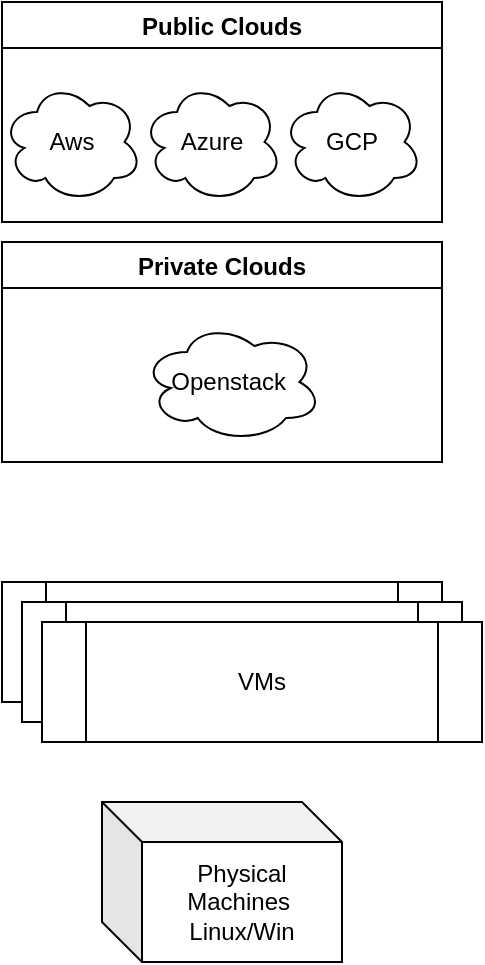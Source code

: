 <mxfile version="20.4.0" type="github" pages="4">
  <diagram id="ZpoW-5_zmQfj2YUIRrpp" name="Page-1">
    <mxGraphModel dx="992" dy="579" grid="1" gridSize="10" guides="1" tooltips="1" connect="1" arrows="1" fold="1" page="1" pageScale="1" pageWidth="850" pageHeight="1100" math="0" shadow="0">
      <root>
        <mxCell id="0" />
        <mxCell id="1" parent="0" />
        <mxCell id="bD6WIRs1FbXDWNFnN4uZ-1" value="Public Clouds" style="swimlane;" parent="1" vertex="1">
          <mxGeometry x="580" y="200" width="220" height="110" as="geometry" />
        </mxCell>
        <mxCell id="bD6WIRs1FbXDWNFnN4uZ-3" value="Azure" style="ellipse;shape=cloud;whiteSpace=wrap;html=1;" parent="bD6WIRs1FbXDWNFnN4uZ-1" vertex="1">
          <mxGeometry x="70" y="40" width="70" height="60" as="geometry" />
        </mxCell>
        <mxCell id="bD6WIRs1FbXDWNFnN4uZ-4" value="GCP" style="ellipse;shape=cloud;whiteSpace=wrap;html=1;" parent="bD6WIRs1FbXDWNFnN4uZ-1" vertex="1">
          <mxGeometry x="140" y="40" width="70" height="60" as="geometry" />
        </mxCell>
        <mxCell id="bD6WIRs1FbXDWNFnN4uZ-2" value="Aws" style="ellipse;shape=cloud;whiteSpace=wrap;html=1;" parent="1" vertex="1">
          <mxGeometry x="580" y="240" width="70" height="60" as="geometry" />
        </mxCell>
        <mxCell id="bD6WIRs1FbXDWNFnN4uZ-5" value="Private Clouds" style="swimlane;" parent="1" vertex="1">
          <mxGeometry x="580" y="320" width="220" height="110" as="geometry" />
        </mxCell>
        <mxCell id="bD6WIRs1FbXDWNFnN4uZ-6" value="Openstack&amp;nbsp;" style="ellipse;shape=cloud;whiteSpace=wrap;html=1;" parent="bD6WIRs1FbXDWNFnN4uZ-5" vertex="1">
          <mxGeometry x="70" y="40" width="90" height="60" as="geometry" />
        </mxCell>
        <mxCell id="bD6WIRs1FbXDWNFnN4uZ-8" value="" style="shape=process;whiteSpace=wrap;html=1;backgroundOutline=1;" parent="1" vertex="1">
          <mxGeometry x="580" y="490" width="220" height="60" as="geometry" />
        </mxCell>
        <mxCell id="bD6WIRs1FbXDWNFnN4uZ-9" value="" style="shape=process;whiteSpace=wrap;html=1;backgroundOutline=1;" parent="1" vertex="1">
          <mxGeometry x="590" y="500" width="220" height="60" as="geometry" />
        </mxCell>
        <mxCell id="bD6WIRs1FbXDWNFnN4uZ-10" value="VMs" style="shape=process;whiteSpace=wrap;html=1;backgroundOutline=1;" parent="1" vertex="1">
          <mxGeometry x="600" y="510" width="220" height="60" as="geometry" />
        </mxCell>
        <mxCell id="bD6WIRs1FbXDWNFnN4uZ-11" value="Physical Machines&amp;nbsp;&lt;br&gt;Linux/Win" style="shape=cube;whiteSpace=wrap;html=1;boundedLbl=1;backgroundOutline=1;darkOpacity=0.05;darkOpacity2=0.1;" parent="1" vertex="1">
          <mxGeometry x="630" y="600" width="120" height="80" as="geometry" />
        </mxCell>
      </root>
    </mxGraphModel>
  </diagram>
  <diagram id="RWFFuxE7Bb6pmyEQBlC1" name="Project Architecture">
    <mxGraphModel dx="1417" dy="827" grid="1" gridSize="10" guides="1" tooltips="1" connect="1" arrows="1" fold="1" page="1" pageScale="1" pageWidth="850" pageHeight="1100" math="0" shadow="0">
      <root>
        <mxCell id="0" />
        <mxCell id="1" parent="0" />
        <mxCell id="0coVuQPiDRayt6KcQQRR-2" value="Project Master" style="swimlane;" vertex="1" parent="1">
          <mxGeometry x="50" y="370" width="200" height="200" as="geometry" />
        </mxCell>
        <mxCell id="0coVuQPiDRayt6KcQQRR-3" value="Project 1 Ubuntu" style="swimlane;" vertex="1" parent="1">
          <mxGeometry x="490" y="20" width="200" height="200" as="geometry" />
        </mxCell>
        <mxCell id="0coVuQPiDRayt6KcQQRR-9" value="EC2 Instance" style="swimlane;" vertex="1" parent="0coVuQPiDRayt6KcQQRR-3">
          <mxGeometry x="10" y="30" width="180" height="160" as="geometry" />
        </mxCell>
        <mxCell id="0coVuQPiDRayt6KcQQRR-4" value="Project  1 CentOS" style="swimlane;" vertex="1" parent="1">
          <mxGeometry x="490" y="250" width="200" height="200" as="geometry" />
        </mxCell>
        <mxCell id="0coVuQPiDRayt6KcQQRR-5" value="Project 2 Ubuntu" style="swimlane;" vertex="1" parent="1">
          <mxGeometry x="490" y="480" width="200" height="200" as="geometry" />
        </mxCell>
        <mxCell id="0coVuQPiDRayt6KcQQRR-6" value="Project 2 CentOS" style="swimlane;" vertex="1" parent="1">
          <mxGeometry x="490" y="700" width="200" height="200" as="geometry" />
        </mxCell>
      </root>
    </mxGraphModel>
  </diagram>
  <diagram id="1-Fb_bKsTbmxII08iVXc" name="Project 1: Automate Tomcat Deployment">
    <mxGraphModel dx="992" dy="579" grid="1" gridSize="10" guides="1" tooltips="1" connect="1" arrows="1" fold="1" page="1" pageScale="1" pageWidth="850" pageHeight="1100" math="0" shadow="0">
      <root>
        <mxCell id="0" />
        <mxCell id="1" parent="0" />
        <mxCell id="WmCAUkpO2brEuJxzYbWH-1" value="Node 1" style="swimlane;" vertex="1" parent="1">
          <mxGeometry x="50" y="50" width="200" height="200" as="geometry" />
        </mxCell>
        <mxCell id="WmCAUkpO2brEuJxzYbWH-3" value="Jenkins &amp;amp;&amp;amp; Ansible&lt;br&gt;Install (apt)" style="rounded=0;whiteSpace=wrap;html=1;" vertex="1" parent="WmCAUkpO2brEuJxzYbWH-1">
          <mxGeometry x="10" y="40" width="120" height="60" as="geometry" />
        </mxCell>
        <mxCell id="WmCAUkpO2brEuJxzYbWH-4" value="Sample Java + Maven project for War file deployment (Github/Spring Boot)" style="rounded=0;whiteSpace=wrap;html=1;" vertex="1" parent="WmCAUkpO2brEuJxzYbWH-1">
          <mxGeometry x="10" y="120" width="120" height="60" as="geometry" />
        </mxCell>
        <mxCell id="WmCAUkpO2brEuJxzYbWH-5" value="&lt;h1&gt;Sample War&lt;/h1&gt;&lt;p&gt;must map file path for jenkins and ansible playbook&lt;/p&gt;&lt;p&gt;&lt;br&gt;&lt;/p&gt;" style="text;html=1;strokeColor=none;fillColor=none;spacing=5;spacingTop=-20;whiteSpace=wrap;overflow=hidden;rounded=0;" vertex="1" parent="1">
          <mxGeometry x="50" y="260" width="190" height="120" as="geometry" />
        </mxCell>
        <mxCell id="WmCAUkpO2brEuJxzYbWH-6" value="Jenkins Controller:&lt;br&gt;Maven Project/Pipeline" style="rounded=0;whiteSpace=wrap;html=1;" vertex="1" parent="1">
          <mxGeometry x="290" y="70" width="120" height="60" as="geometry" />
        </mxCell>
        <mxCell id="WmCAUkpO2brEuJxzYbWH-14" value="Materials" style="swimlane;fontStyle=0;childLayout=stackLayout;horizontal=1;startSize=30;horizontalStack=0;resizeParent=1;resizeParentMax=0;resizeLast=0;collapsible=1;marginBottom=0;" vertex="1" parent="1">
          <mxGeometry x="520" y="40" width="270" height="120" as="geometry" />
        </mxCell>
        <mxCell id="WmCAUkpO2brEuJxzYbWH-15" value="Ansible Playbook x 2" style="text;strokeColor=none;fillColor=none;align=left;verticalAlign=middle;spacingLeft=4;spacingRight=4;overflow=hidden;points=[[0,0.5],[1,0.5]];portConstraint=eastwest;rotatable=0;" vertex="1" parent="WmCAUkpO2brEuJxzYbWH-14">
          <mxGeometry y="30" width="270" height="30" as="geometry" />
        </mxCell>
        <mxCell id="WmCAUkpO2brEuJxzYbWH-16" value="War Project" style="text;strokeColor=none;fillColor=none;align=left;verticalAlign=middle;spacingLeft=4;spacingRight=4;overflow=hidden;points=[[0,0.5],[1,0.5]];portConstraint=eastwest;rotatable=0;" vertex="1" parent="WmCAUkpO2brEuJxzYbWH-14">
          <mxGeometry y="60" width="270" height="30" as="geometry" />
        </mxCell>
        <mxCell id="WmCAUkpO2brEuJxzYbWH-17" value="Study: Trigger Jenkins job using jenkins url" style="text;strokeColor=none;fillColor=none;align=left;verticalAlign=middle;spacingLeft=4;spacingRight=4;overflow=hidden;points=[[0,0.5],[1,0.5]];portConstraint=eastwest;rotatable=0;" vertex="1" parent="WmCAUkpO2brEuJxzYbWH-14">
          <mxGeometry y="90" width="270" height="30" as="geometry" />
        </mxCell>
        <mxCell id="WmCAUkpO2brEuJxzYbWH-18" value="Playbook 1&lt;br&gt;Trigger Jenkins using ansible_uri and jenkins url" style="whiteSpace=wrap;html=1;shape=mxgraph.basic.document" vertex="1" parent="1">
          <mxGeometry x="360" y="210" width="300" height="130" as="geometry" />
        </mxCell>
        <mxCell id="WmCAUkpO2brEuJxzYbWH-19" value="Playbook 2&lt;br&gt;Install and configure Tomcat server on worker 1 and 2&amp;nbsp;&lt;br&gt;Copy war file from jenkins output directory to Tomcat application directory /var/lib/tomcat7/webapps&amp;nbsp;&lt;br&gt;restart tomcat server" style="whiteSpace=wrap;html=1;shape=mxgraph.basic.document" vertex="1" parent="1">
          <mxGeometry x="360" y="340" width="300" height="170" as="geometry" />
        </mxCell>
      </root>
    </mxGraphModel>
  </diagram>
  <diagram id="4CWZvvhzS3BAdqv6HRnf" name="Project 2: WordPress Deployment">
    <mxGraphModel dx="992" dy="579" grid="1" gridSize="10" guides="1" tooltips="1" connect="1" arrows="1" fold="1" page="1" pageScale="1" pageWidth="850" pageHeight="1100" math="0" shadow="0">
      <root>
        <mxCell id="0" />
        <mxCell id="1" parent="0" />
        <mxCell id="Ol3imwJ-YHpn6W0TKbHj-1" value="Master " style="swimlane;" vertex="1" parent="1">
          <mxGeometry x="50" y="150" width="200" height="200" as="geometry" />
        </mxCell>
        <mxCell id="Ol3imwJ-YHpn6W0TKbHj-2" value="Terraform" style="rounded=0;whiteSpace=wrap;html=1;" vertex="1" parent="Ol3imwJ-YHpn6W0TKbHj-1">
          <mxGeometry x="10" y="40" width="120" height="60" as="geometry" />
        </mxCell>
      </root>
    </mxGraphModel>
  </diagram>
</mxfile>
